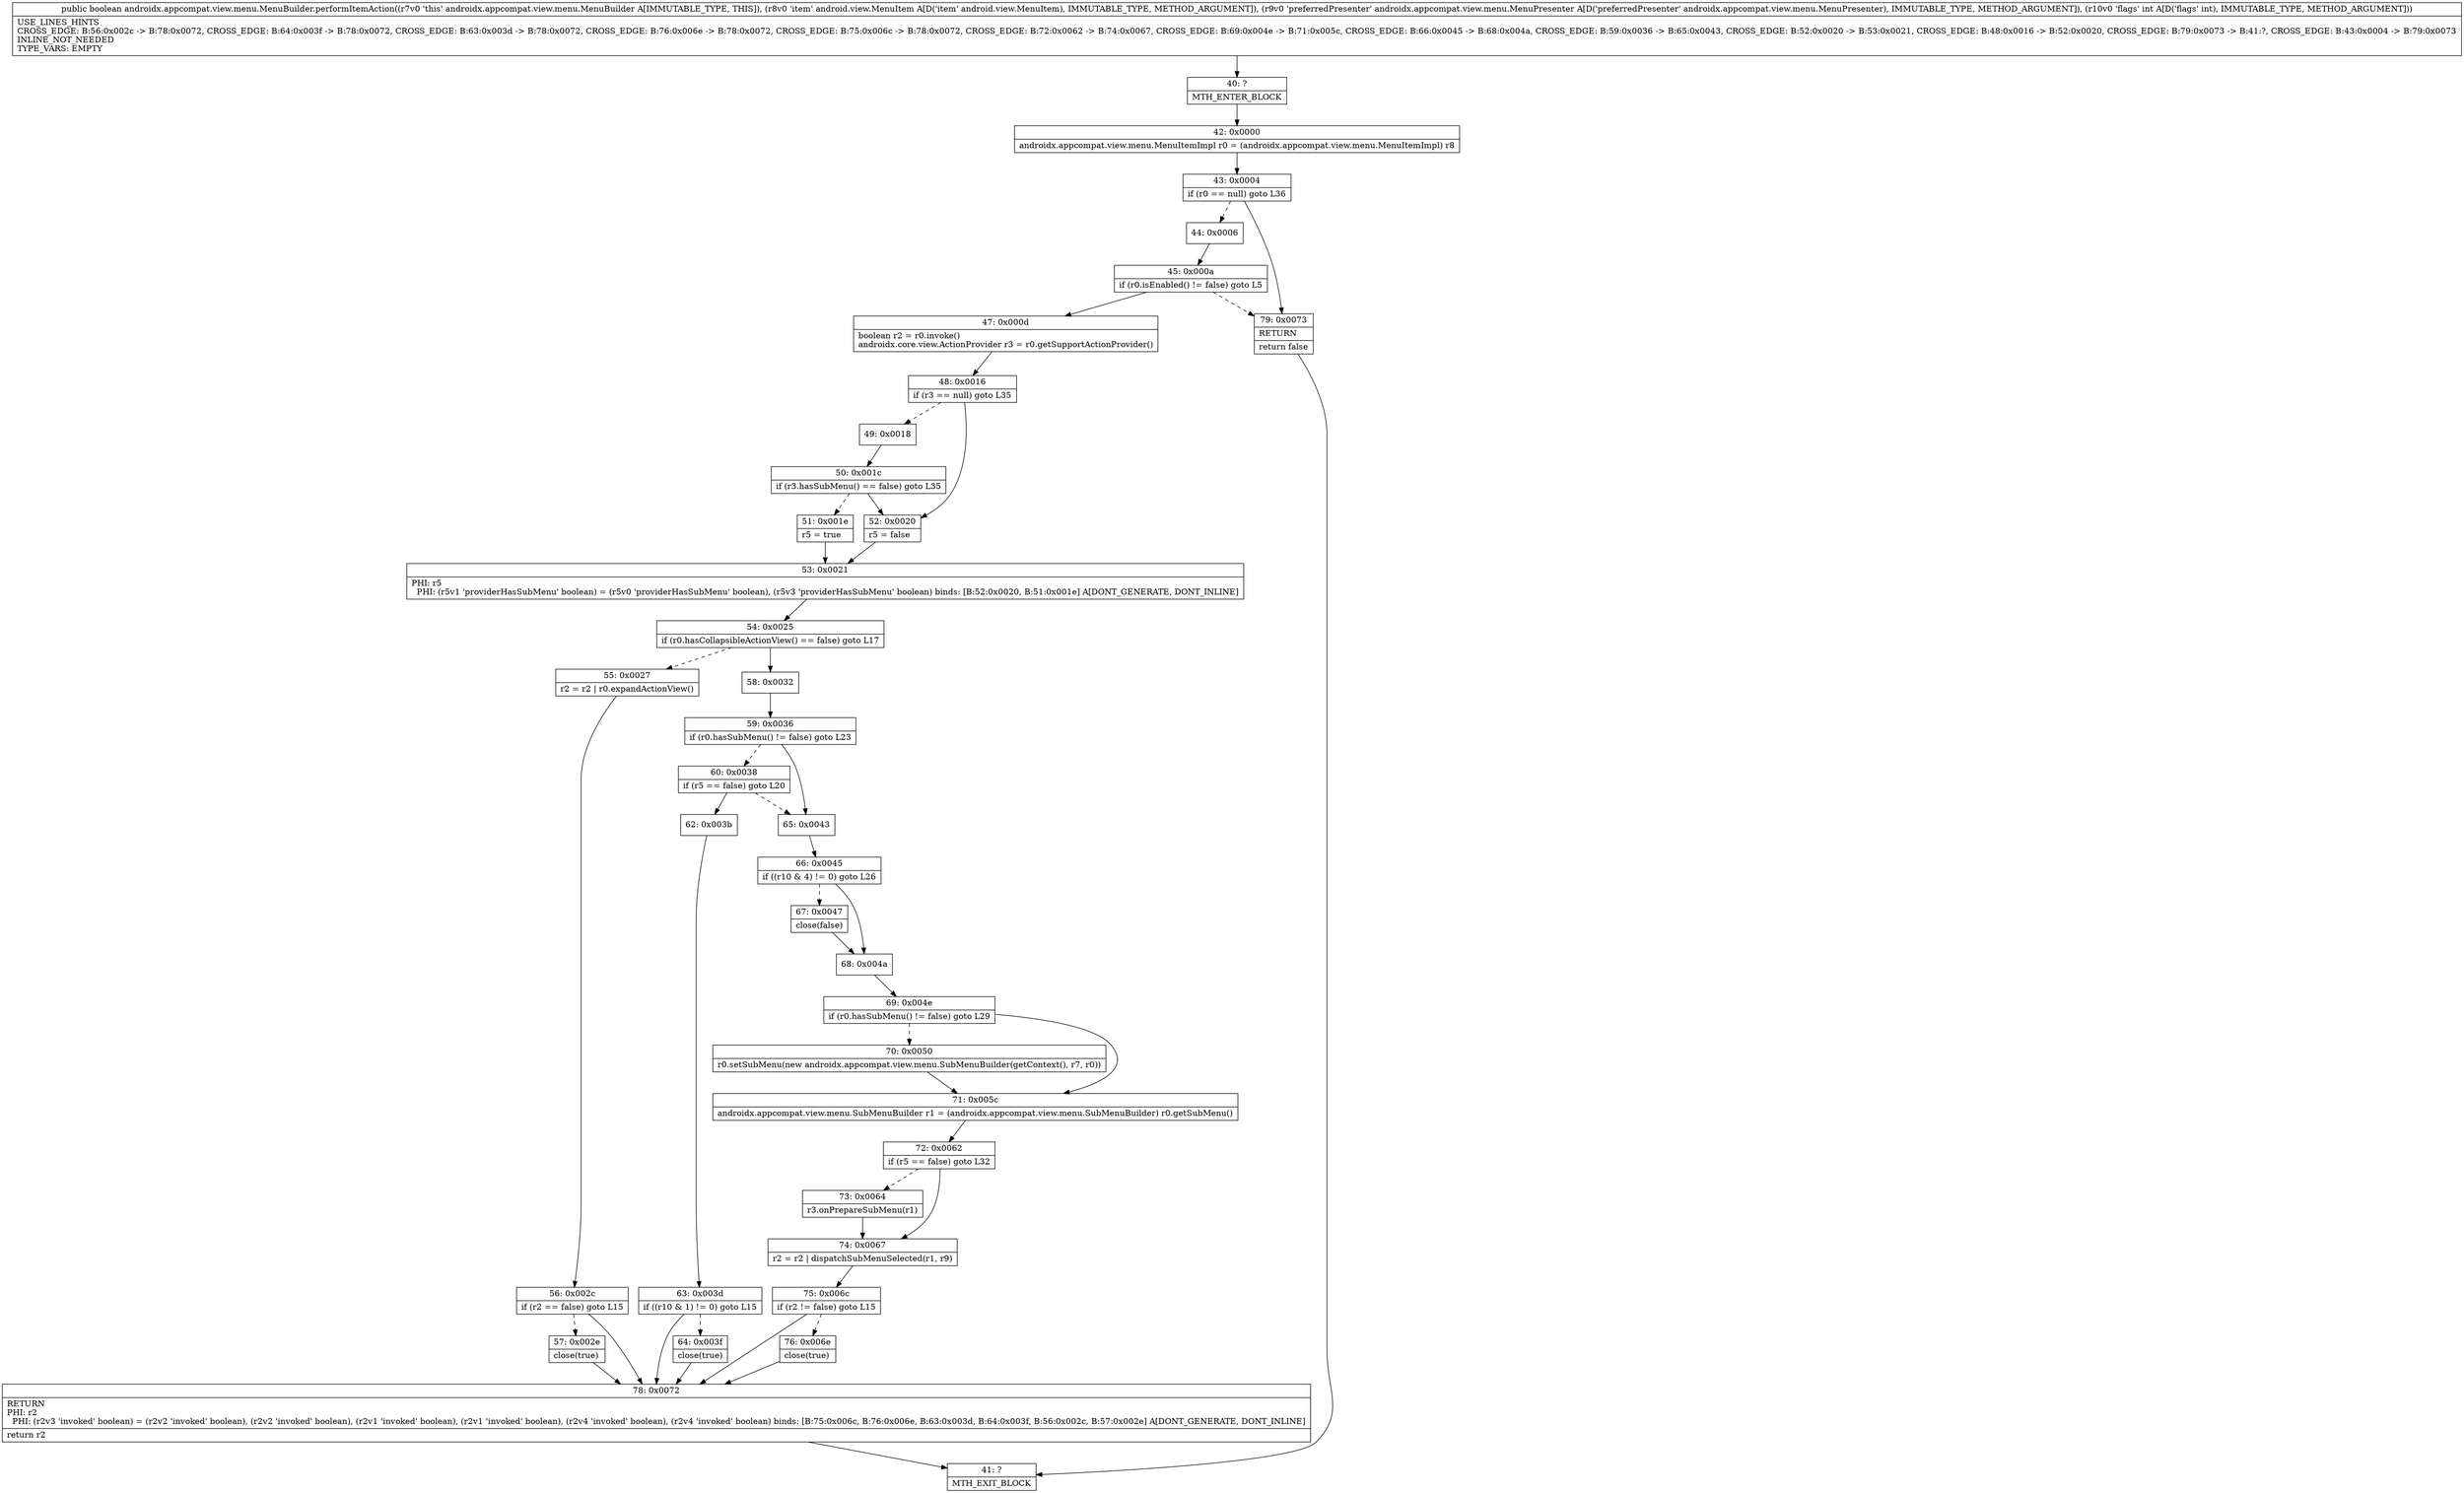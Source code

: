 digraph "CFG forandroidx.appcompat.view.menu.MenuBuilder.performItemAction(Landroid\/view\/MenuItem;Landroidx\/appcompat\/view\/menu\/MenuPresenter;I)Z" {
Node_40 [shape=record,label="{40\:\ ?|MTH_ENTER_BLOCK\l}"];
Node_42 [shape=record,label="{42\:\ 0x0000|androidx.appcompat.view.menu.MenuItemImpl r0 = (androidx.appcompat.view.menu.MenuItemImpl) r8\l}"];
Node_43 [shape=record,label="{43\:\ 0x0004|if (r0 == null) goto L36\l}"];
Node_44 [shape=record,label="{44\:\ 0x0006}"];
Node_45 [shape=record,label="{45\:\ 0x000a|if (r0.isEnabled() != false) goto L5\l}"];
Node_47 [shape=record,label="{47\:\ 0x000d|boolean r2 = r0.invoke()\landroidx.core.view.ActionProvider r3 = r0.getSupportActionProvider()\l}"];
Node_48 [shape=record,label="{48\:\ 0x0016|if (r3 == null) goto L35\l}"];
Node_49 [shape=record,label="{49\:\ 0x0018}"];
Node_50 [shape=record,label="{50\:\ 0x001c|if (r3.hasSubMenu() == false) goto L35\l}"];
Node_51 [shape=record,label="{51\:\ 0x001e|r5 = true\l}"];
Node_53 [shape=record,label="{53\:\ 0x0021|PHI: r5 \l  PHI: (r5v1 'providerHasSubMenu' boolean) = (r5v0 'providerHasSubMenu' boolean), (r5v3 'providerHasSubMenu' boolean) binds: [B:52:0x0020, B:51:0x001e] A[DONT_GENERATE, DONT_INLINE]\l}"];
Node_54 [shape=record,label="{54\:\ 0x0025|if (r0.hasCollapsibleActionView() == false) goto L17\l}"];
Node_55 [shape=record,label="{55\:\ 0x0027|r2 = r2 \| r0.expandActionView()\l}"];
Node_56 [shape=record,label="{56\:\ 0x002c|if (r2 == false) goto L15\l}"];
Node_57 [shape=record,label="{57\:\ 0x002e|close(true)\l}"];
Node_78 [shape=record,label="{78\:\ 0x0072|RETURN\lPHI: r2 \l  PHI: (r2v3 'invoked' boolean) = (r2v2 'invoked' boolean), (r2v2 'invoked' boolean), (r2v1 'invoked' boolean), (r2v1 'invoked' boolean), (r2v4 'invoked' boolean), (r2v4 'invoked' boolean) binds: [B:75:0x006c, B:76:0x006e, B:63:0x003d, B:64:0x003f, B:56:0x002c, B:57:0x002e] A[DONT_GENERATE, DONT_INLINE]\l|return r2\l}"];
Node_41 [shape=record,label="{41\:\ ?|MTH_EXIT_BLOCK\l}"];
Node_58 [shape=record,label="{58\:\ 0x0032}"];
Node_59 [shape=record,label="{59\:\ 0x0036|if (r0.hasSubMenu() != false) goto L23\l}"];
Node_60 [shape=record,label="{60\:\ 0x0038|if (r5 == false) goto L20\l}"];
Node_62 [shape=record,label="{62\:\ 0x003b}"];
Node_63 [shape=record,label="{63\:\ 0x003d|if ((r10 & 1) != 0) goto L15\l}"];
Node_64 [shape=record,label="{64\:\ 0x003f|close(true)\l}"];
Node_65 [shape=record,label="{65\:\ 0x0043}"];
Node_66 [shape=record,label="{66\:\ 0x0045|if ((r10 & 4) != 0) goto L26\l}"];
Node_67 [shape=record,label="{67\:\ 0x0047|close(false)\l}"];
Node_68 [shape=record,label="{68\:\ 0x004a}"];
Node_69 [shape=record,label="{69\:\ 0x004e|if (r0.hasSubMenu() != false) goto L29\l}"];
Node_70 [shape=record,label="{70\:\ 0x0050|r0.setSubMenu(new androidx.appcompat.view.menu.SubMenuBuilder(getContext(), r7, r0))\l}"];
Node_71 [shape=record,label="{71\:\ 0x005c|androidx.appcompat.view.menu.SubMenuBuilder r1 = (androidx.appcompat.view.menu.SubMenuBuilder) r0.getSubMenu()\l}"];
Node_72 [shape=record,label="{72\:\ 0x0062|if (r5 == false) goto L32\l}"];
Node_73 [shape=record,label="{73\:\ 0x0064|r3.onPrepareSubMenu(r1)\l}"];
Node_74 [shape=record,label="{74\:\ 0x0067|r2 = r2 \| dispatchSubMenuSelected(r1, r9)\l}"];
Node_75 [shape=record,label="{75\:\ 0x006c|if (r2 != false) goto L15\l}"];
Node_76 [shape=record,label="{76\:\ 0x006e|close(true)\l}"];
Node_52 [shape=record,label="{52\:\ 0x0020|r5 = false\l}"];
Node_79 [shape=record,label="{79\:\ 0x0073|RETURN\l|return false\l}"];
MethodNode[shape=record,label="{public boolean androidx.appcompat.view.menu.MenuBuilder.performItemAction((r7v0 'this' androidx.appcompat.view.menu.MenuBuilder A[IMMUTABLE_TYPE, THIS]), (r8v0 'item' android.view.MenuItem A[D('item' android.view.MenuItem), IMMUTABLE_TYPE, METHOD_ARGUMENT]), (r9v0 'preferredPresenter' androidx.appcompat.view.menu.MenuPresenter A[D('preferredPresenter' androidx.appcompat.view.menu.MenuPresenter), IMMUTABLE_TYPE, METHOD_ARGUMENT]), (r10v0 'flags' int A[D('flags' int), IMMUTABLE_TYPE, METHOD_ARGUMENT]))  | USE_LINES_HINTS\lCROSS_EDGE: B:56:0x002c \-\> B:78:0x0072, CROSS_EDGE: B:64:0x003f \-\> B:78:0x0072, CROSS_EDGE: B:63:0x003d \-\> B:78:0x0072, CROSS_EDGE: B:76:0x006e \-\> B:78:0x0072, CROSS_EDGE: B:75:0x006c \-\> B:78:0x0072, CROSS_EDGE: B:72:0x0062 \-\> B:74:0x0067, CROSS_EDGE: B:69:0x004e \-\> B:71:0x005c, CROSS_EDGE: B:66:0x0045 \-\> B:68:0x004a, CROSS_EDGE: B:59:0x0036 \-\> B:65:0x0043, CROSS_EDGE: B:52:0x0020 \-\> B:53:0x0021, CROSS_EDGE: B:48:0x0016 \-\> B:52:0x0020, CROSS_EDGE: B:79:0x0073 \-\> B:41:?, CROSS_EDGE: B:43:0x0004 \-\> B:79:0x0073\lINLINE_NOT_NEEDED\lTYPE_VARS: EMPTY\l}"];
MethodNode -> Node_40;Node_40 -> Node_42;
Node_42 -> Node_43;
Node_43 -> Node_44[style=dashed];
Node_43 -> Node_79;
Node_44 -> Node_45;
Node_45 -> Node_47;
Node_45 -> Node_79[style=dashed];
Node_47 -> Node_48;
Node_48 -> Node_49[style=dashed];
Node_48 -> Node_52;
Node_49 -> Node_50;
Node_50 -> Node_51[style=dashed];
Node_50 -> Node_52;
Node_51 -> Node_53;
Node_53 -> Node_54;
Node_54 -> Node_55[style=dashed];
Node_54 -> Node_58;
Node_55 -> Node_56;
Node_56 -> Node_57[style=dashed];
Node_56 -> Node_78;
Node_57 -> Node_78;
Node_78 -> Node_41;
Node_58 -> Node_59;
Node_59 -> Node_60[style=dashed];
Node_59 -> Node_65;
Node_60 -> Node_62;
Node_60 -> Node_65[style=dashed];
Node_62 -> Node_63;
Node_63 -> Node_64[style=dashed];
Node_63 -> Node_78;
Node_64 -> Node_78;
Node_65 -> Node_66;
Node_66 -> Node_67[style=dashed];
Node_66 -> Node_68;
Node_67 -> Node_68;
Node_68 -> Node_69;
Node_69 -> Node_70[style=dashed];
Node_69 -> Node_71;
Node_70 -> Node_71;
Node_71 -> Node_72;
Node_72 -> Node_73[style=dashed];
Node_72 -> Node_74;
Node_73 -> Node_74;
Node_74 -> Node_75;
Node_75 -> Node_76[style=dashed];
Node_75 -> Node_78;
Node_76 -> Node_78;
Node_52 -> Node_53;
Node_79 -> Node_41;
}

